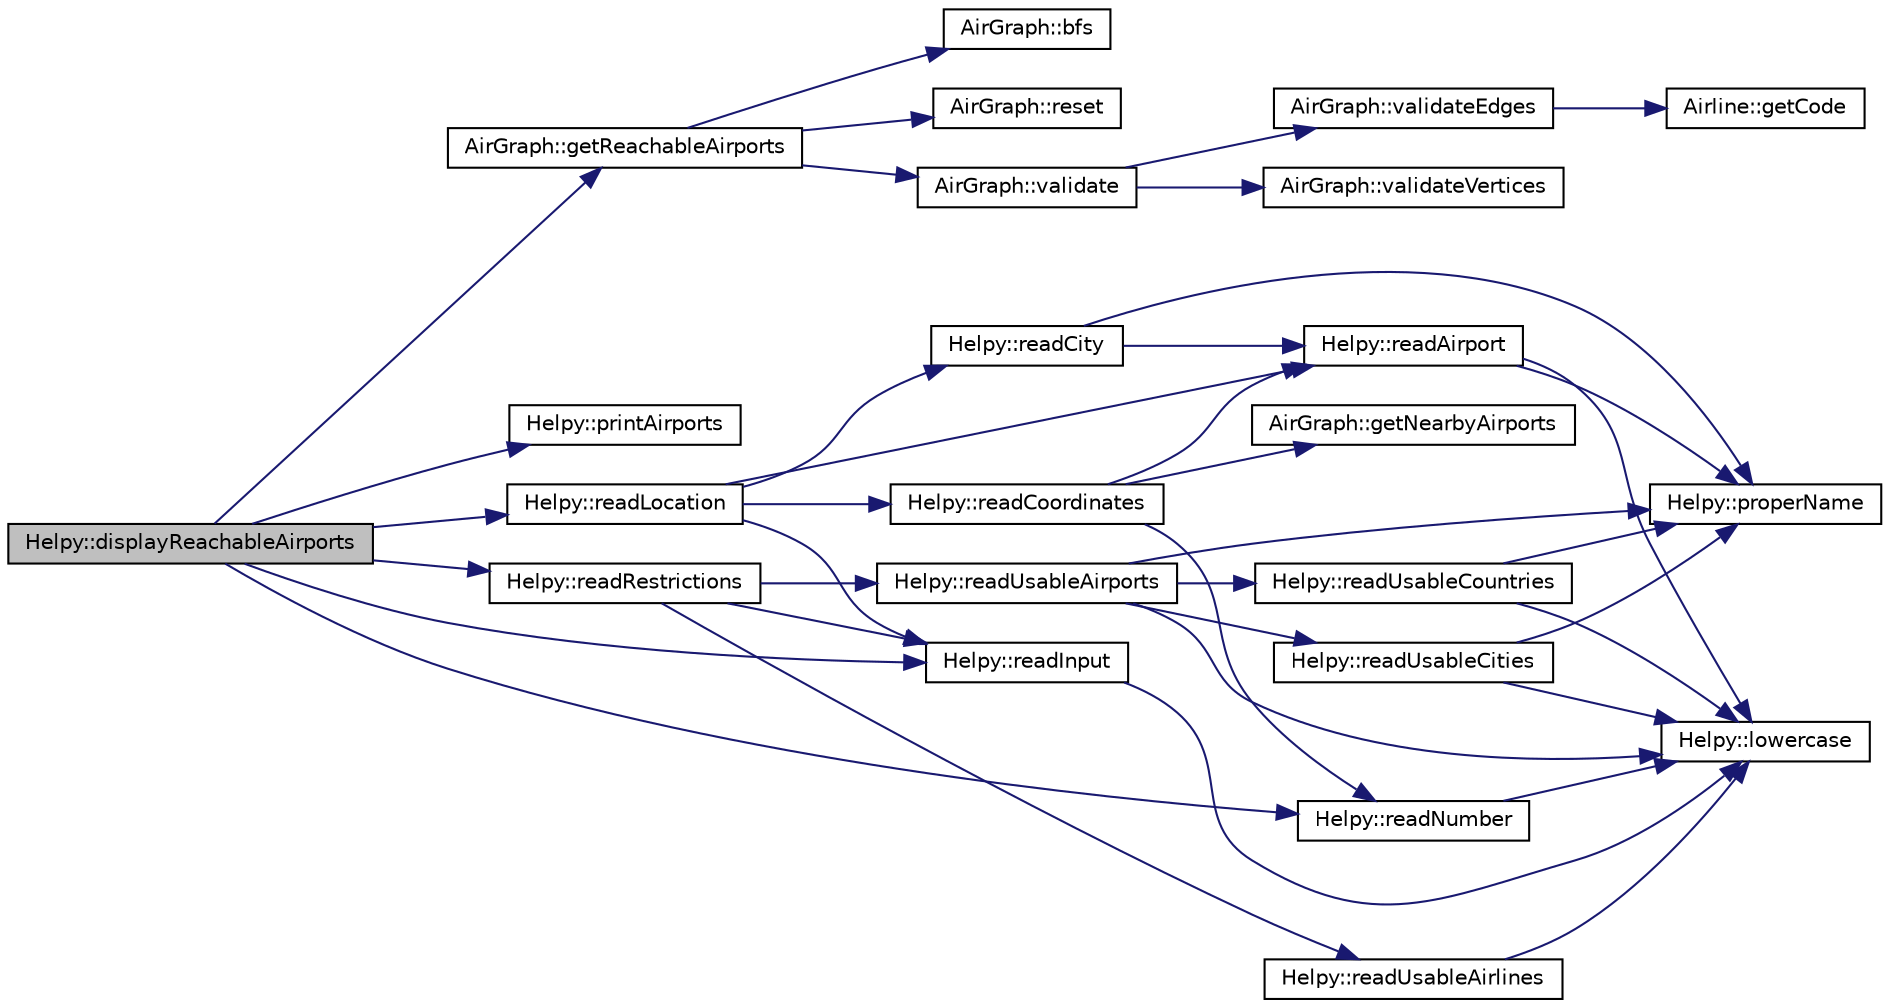 digraph "Helpy::displayReachableAirports"
{
 // LATEX_PDF_SIZE
  edge [fontname="Helvetica",fontsize="10",labelfontname="Helvetica",labelfontsize="10"];
  node [fontname="Helvetica",fontsize="10",shape=record];
  rankdir="LR";
  Node1 [label="Helpy::displayReachableAirports",height=0.2,width=0.4,color="black", fillcolor="grey75", style="filled", fontcolor="black",tooltip="displays all the Airports you can reach from a starting point in a certain number of flights @complex..."];
  Node1 -> Node2 [color="midnightblue",fontsize="10",style="solid"];
  Node2 [label="AirGraph::getReachableAirports",height=0.2,width=0.4,color="black", fillcolor="white", style="filled",URL="$classAirGraph.html#a7e7e60224e445a7b861319312f257955",tooltip="performs a Breadth-First Search to get the Airports you can reach in a certain number of flights @com..."];
  Node2 -> Node3 [color="midnightblue",fontsize="10",style="solid"];
  Node3 [label="AirGraph::bfs",height=0.2,width=0.4,color="black", fillcolor="white", style="filled",URL="$classAirGraph.html#af716d2cfb5177959c3011881f9b4ae81",tooltip="implementation of the Breadth-First Search algorithm that returns the shortest paths (in terms of fli..."];
  Node2 -> Node4 [color="midnightblue",fontsize="10",style="solid"];
  Node4 [label="AirGraph::reset",height=0.2,width=0.4,color="black", fillcolor="white", style="filled",URL="$classAirGraph.html#a32ba540038b3bda18388f4ad5f12f89d",tooltip="sets to 'false' the 'visited' parameter of all vertices @complexity O(|V| + |E|)"];
  Node2 -> Node5 [color="midnightblue",fontsize="10",style="solid"];
  Node5 [label="AirGraph::validate",height=0.2,width=0.4,color="black", fillcolor="white", style="filled",URL="$classAirGraph.html#a65c76b3fe1e64fca3b2ea5a3addae74a",tooltip="checks which vertices and edges are valid @complexity O(|V| + |E|)"];
  Node5 -> Node6 [color="midnightblue",fontsize="10",style="solid"];
  Node6 [label="AirGraph::validateEdges",height=0.2,width=0.4,color="black", fillcolor="white", style="filled",URL="$classAirGraph.html#aa620f24c5ec6942c068d65c5298671d3",tooltip="checks if an edge contains at least one Airline that the user wants to use @complexity O(|E|)"];
  Node6 -> Node7 [color="midnightblue",fontsize="10",style="solid"];
  Node7 [label="Airline::getCode",height=0.2,width=0.4,color="black", fillcolor="white", style="filled",URL="$classAirline.html#a41ef613d6b390c463821b9ae43d9ec84",tooltip="returns the code of the Airline"];
  Node5 -> Node8 [color="midnightblue",fontsize="10",style="solid"];
  Node8 [label="AirGraph::validateVertices",height=0.2,width=0.4,color="black", fillcolor="white", style="filled",URL="$classAirGraph.html#a5bb3526b5868f5643b63b42824245845",tooltip="checks if a vertex should be traversed in the search functions @complexity O(|V|)"];
  Node1 -> Node9 [color="midnightblue",fontsize="10",style="solid"];
  Node9 [label="Helpy::printAirports",height=0.2,width=0.4,color="black", fillcolor="white", style="filled",URL="$classHelpy.html#a0761afdb62981b5448230a2a1bc98ae3",tooltip="prints in a table the name, city and country of the Airports in the argument list @complexity O(n)"];
  Node1 -> Node10 [color="midnightblue",fontsize="10",style="solid"];
  Node10 [label="Helpy::readInput",height=0.2,width=0.4,color="black", fillcolor="white", style="filled",URL="$classHelpy.html#aebbc6852064a21221d3fb054e97aaec3",tooltip="reads a line of user input @complexity O(n^2)"];
  Node10 -> Node11 [color="midnightblue",fontsize="10",style="solid"];
  Node11 [label="Helpy::lowercase",height=0.2,width=0.4,color="black", fillcolor="white", style="filled",URL="$classHelpy.html#a555c23037bdcba9c140448908cb67c34",tooltip="turns all the characters of a string into lowercase or uppercase @complexity O(n)"];
  Node1 -> Node12 [color="midnightblue",fontsize="10",style="solid"];
  Node12 [label="Helpy::readLocation",height=0.2,width=0.4,color="black", fillcolor="white", style="filled",URL="$classHelpy.html#a4423bd1450df0994030a055598d6bd16",tooltip="reads a location based on an airport OR a city OR a country OR coordinates @complexity O(n^2)"];
  Node12 -> Node13 [color="midnightblue",fontsize="10",style="solid"];
  Node13 [label="Helpy::readAirport",height=0.2,width=0.4,color="black", fillcolor="white", style="filled",URL="$classHelpy.html#a07cfd0c52c5be6cea63f5c39161ddaea",tooltip="reads the code/name of an airport from the console @complexity O(n)"];
  Node13 -> Node11 [color="midnightblue",fontsize="10",style="solid"];
  Node13 -> Node14 [color="midnightblue",fontsize="10",style="solid"];
  Node14 [label="Helpy::properName",height=0.2,width=0.4,color="black", fillcolor="white", style="filled",URL="$classHelpy.html#ada23e5d42122289d1fa0d21ba080ec54",tooltip="takes a user inputted string and modifies it so that it becomes well-written @complexity O(n)"];
  Node12 -> Node15 [color="midnightblue",fontsize="10",style="solid"];
  Node15 [label="Helpy::readCity",height=0.2,width=0.4,color="black", fillcolor="white", style="filled",URL="$classHelpy.html#a66f9885e46902bff5cf52aa44fc4ea77",tooltip="reads the name of a city/country from the console @complexity O(n^2)"];
  Node15 -> Node14 [color="midnightblue",fontsize="10",style="solid"];
  Node15 -> Node13 [color="midnightblue",fontsize="10",style="solid"];
  Node12 -> Node16 [color="midnightblue",fontsize="10",style="solid"];
  Node16 [label="Helpy::readCoordinates",height=0.2,width=0.4,color="black", fillcolor="white", style="filled",URL="$classHelpy.html#af162325450bc145f1936f2d926afe45c",tooltip="reads coordinates from the console and displays the airports nearest that location @complexity O(n^2)"];
  Node16 -> Node17 [color="midnightblue",fontsize="10",style="solid"];
  Node17 [label="AirGraph::getNearbyAirports",height=0.2,width=0.4,color="black", fillcolor="white", style="filled",URL="$classAirGraph.html#a4893275d263f5d39b6c38e26d465a24a",tooltip="gets the Airports nearest the location defined by the pair (lat, lon) @complexity O(|V|)"];
  Node16 -> Node13 [color="midnightblue",fontsize="10",style="solid"];
  Node16 -> Node18 [color="midnightblue",fontsize="10",style="solid"];
  Node18 [label="Helpy::readNumber",height=0.2,width=0.4,color="black", fillcolor="white", style="filled",URL="$classHelpy.html#ab7d64ab16c804e5e5ecaa87246bc82a6",tooltip="reads a number from the console @complexity O(n^2)"];
  Node18 -> Node11 [color="midnightblue",fontsize="10",style="solid"];
  Node12 -> Node10 [color="midnightblue",fontsize="10",style="solid"];
  Node1 -> Node18 [color="midnightblue",fontsize="10",style="solid"];
  Node1 -> Node19 [color="midnightblue",fontsize="10",style="solid"];
  Node19 [label="Helpy::readRestrictions",height=0.2,width=0.4,color="black", fillcolor="white", style="filled",URL="$classHelpy.html#a00ddd92a095c970241a1ae73a195608f",tooltip="reads the Airlines and the Airports the user would like to use @complexity O(n^2)"];
  Node19 -> Node10 [color="midnightblue",fontsize="10",style="solid"];
  Node19 -> Node20 [color="midnightblue",fontsize="10",style="solid"];
  Node20 [label="Helpy::readUsableAirlines",height=0.2,width=0.4,color="black", fillcolor="white", style="filled",URL="$classHelpy.html#ac96f8c02e2d55ed557a221b879d57d43",tooltip="reads from the console the selection of airlines to use @complexity O(n)"];
  Node20 -> Node11 [color="midnightblue",fontsize="10",style="solid"];
  Node19 -> Node21 [color="midnightblue",fontsize="10",style="solid"];
  Node21 [label="Helpy::readUsableAirports",height=0.2,width=0.4,color="black", fillcolor="white", style="filled",URL="$classHelpy.html#a50f67ed10ca5d7255237c81b5098924a",tooltip="reads the airports that the user wants to use @complexity O(n^2)"];
  Node21 -> Node11 [color="midnightblue",fontsize="10",style="solid"];
  Node21 -> Node14 [color="midnightblue",fontsize="10",style="solid"];
  Node21 -> Node22 [color="midnightblue",fontsize="10",style="solid"];
  Node22 [label="Helpy::readUsableCities",height=0.2,width=0.4,color="black", fillcolor="white", style="filled",URL="$classHelpy.html#a6101fe619f9ad4a830253790e6c70d0c",tooltip="reads from the console the selection of cities to consider @complexity O(n^2)"];
  Node22 -> Node11 [color="midnightblue",fontsize="10",style="solid"];
  Node22 -> Node14 [color="midnightblue",fontsize="10",style="solid"];
  Node21 -> Node23 [color="midnightblue",fontsize="10",style="solid"];
  Node23 [label="Helpy::readUsableCountries",height=0.2,width=0.4,color="black", fillcolor="white", style="filled",URL="$classHelpy.html#a4cfecf6a7a1a86dabca06048a7c49274",tooltip="reads from the console the selection of countries to consider @complexity O(n^2)"];
  Node23 -> Node11 [color="midnightblue",fontsize="10",style="solid"];
  Node23 -> Node14 [color="midnightblue",fontsize="10",style="solid"];
}
